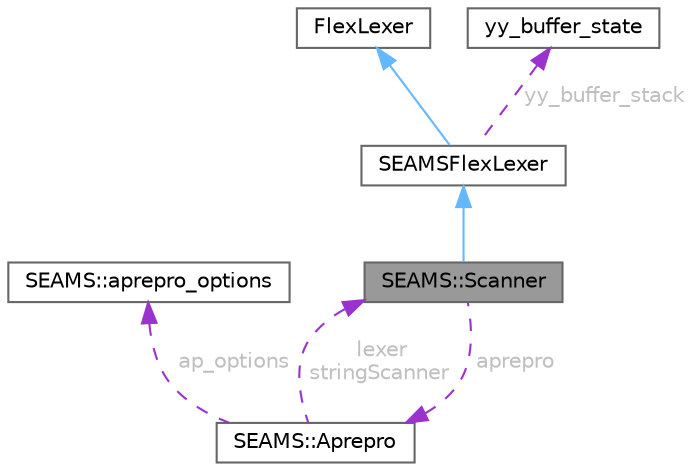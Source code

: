 digraph "SEAMS::Scanner"
{
 // LATEX_PDF_SIZE
  bgcolor="transparent";
  edge [fontname=Helvetica,fontsize=10,labelfontname=Helvetica,labelfontsize=10];
  node [fontname=Helvetica,fontsize=10,shape=box,height=0.2,width=0.4];
  Node1 [id="Node000001",label="SEAMS::Scanner",height=0.2,width=0.4,color="gray40", fillcolor="grey60", style="filled", fontcolor="black",tooltip=" "];
  Node2 -> Node1 [id="edge1_Node000001_Node000002",dir="back",color="steelblue1",style="solid",tooltip=" "];
  Node2 [id="Node000002",label="SEAMSFlexLexer",height=0.2,width=0.4,color="gray40", fillcolor="white", style="filled",URL="$classSEAMSFlexLexer.html",tooltip=" "];
  Node3 -> Node2 [id="edge2_Node000002_Node000003",dir="back",color="steelblue1",style="solid",tooltip=" "];
  Node3 [id="Node000003",label="FlexLexer",height=0.2,width=0.4,color="gray40", fillcolor="white", style="filled",URL="$classFlexLexer.html",tooltip=" "];
  Node4 -> Node2 [id="edge3_Node000002_Node000004",dir="back",color="darkorchid3",style="dashed",tooltip=" ",label=" yy_buffer_stack",fontcolor="grey" ];
  Node4 [id="Node000004",label="yy_buffer_state",height=0.2,width=0.4,color="gray40", fillcolor="white", style="filled",URL="$structyy__buffer__state.html",tooltip=" "];
  Node5 -> Node1 [id="edge4_Node000001_Node000005",dir="back",color="darkorchid3",style="dashed",tooltip=" ",label=" aprepro",fontcolor="grey" ];
  Node5 [id="Node000005",label="SEAMS::Aprepro",height=0.2,width=0.4,color="gray40", fillcolor="white", style="filled",URL="$classSEAMS_1_1Aprepro.html",tooltip=" "];
  Node6 -> Node5 [id="edge5_Node000005_Node000006",dir="back",color="darkorchid3",style="dashed",tooltip=" ",label=" ap_options",fontcolor="grey" ];
  Node6 [id="Node000006",label="SEAMS::aprepro_options",height=0.2,width=0.4,color="gray40", fillcolor="white", style="filled",URL="$structSEAMS_1_1aprepro__options.html",tooltip=" "];
  Node1 -> Node5 [id="edge6_Node000005_Node000001",dir="back",color="darkorchid3",style="dashed",tooltip=" ",label=" lexer\nstringScanner",fontcolor="grey" ];
}
